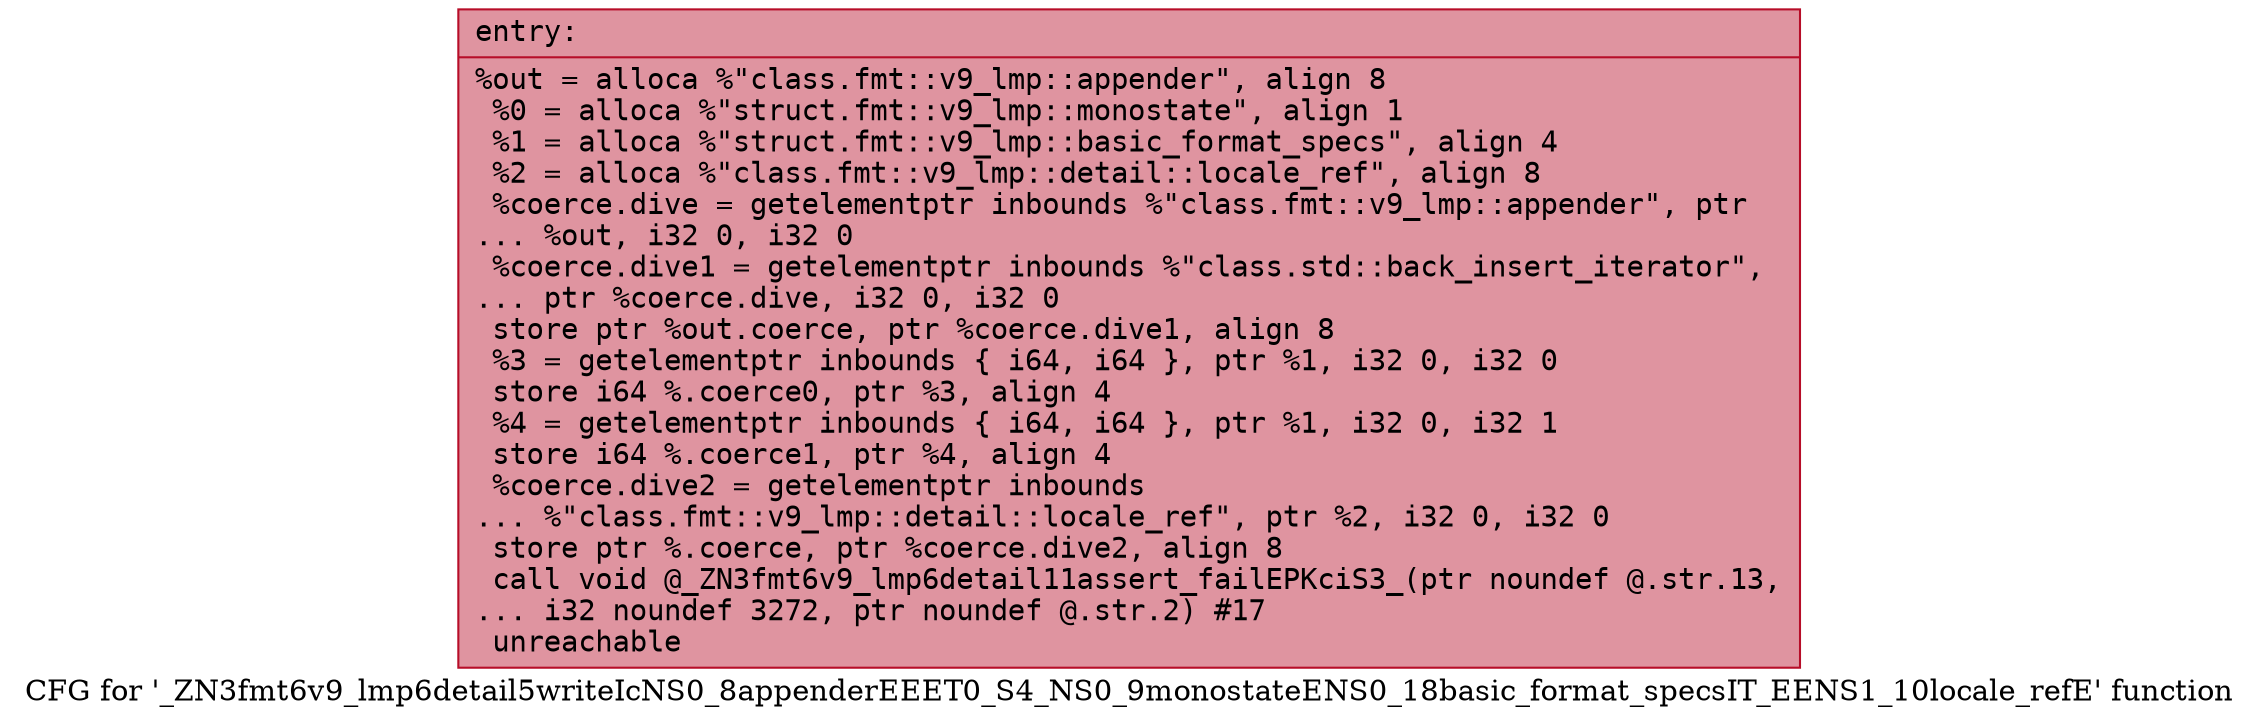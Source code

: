 digraph "CFG for '_ZN3fmt6v9_lmp6detail5writeIcNS0_8appenderEEET0_S4_NS0_9monostateENS0_18basic_format_specsIT_EENS1_10locale_refE' function" {
	label="CFG for '_ZN3fmt6v9_lmp6detail5writeIcNS0_8appenderEEET0_S4_NS0_9monostateENS0_18basic_format_specsIT_EENS1_10locale_refE' function";

	Node0x55fec3436b90 [shape=record,color="#b70d28ff", style=filled, fillcolor="#b70d2870" fontname="Courier",label="{entry:\l|  %out = alloca %\"class.fmt::v9_lmp::appender\", align 8\l  %0 = alloca %\"struct.fmt::v9_lmp::monostate\", align 1\l  %1 = alloca %\"struct.fmt::v9_lmp::basic_format_specs\", align 4\l  %2 = alloca %\"class.fmt::v9_lmp::detail::locale_ref\", align 8\l  %coerce.dive = getelementptr inbounds %\"class.fmt::v9_lmp::appender\", ptr\l... %out, i32 0, i32 0\l  %coerce.dive1 = getelementptr inbounds %\"class.std::back_insert_iterator\",\l... ptr %coerce.dive, i32 0, i32 0\l  store ptr %out.coerce, ptr %coerce.dive1, align 8\l  %3 = getelementptr inbounds \{ i64, i64 \}, ptr %1, i32 0, i32 0\l  store i64 %.coerce0, ptr %3, align 4\l  %4 = getelementptr inbounds \{ i64, i64 \}, ptr %1, i32 0, i32 1\l  store i64 %.coerce1, ptr %4, align 4\l  %coerce.dive2 = getelementptr inbounds\l... %\"class.fmt::v9_lmp::detail::locale_ref\", ptr %2, i32 0, i32 0\l  store ptr %.coerce, ptr %coerce.dive2, align 8\l  call void @_ZN3fmt6v9_lmp6detail11assert_failEPKciS3_(ptr noundef @.str.13,\l... i32 noundef 3272, ptr noundef @.str.2) #17\l  unreachable\l}"];
}
